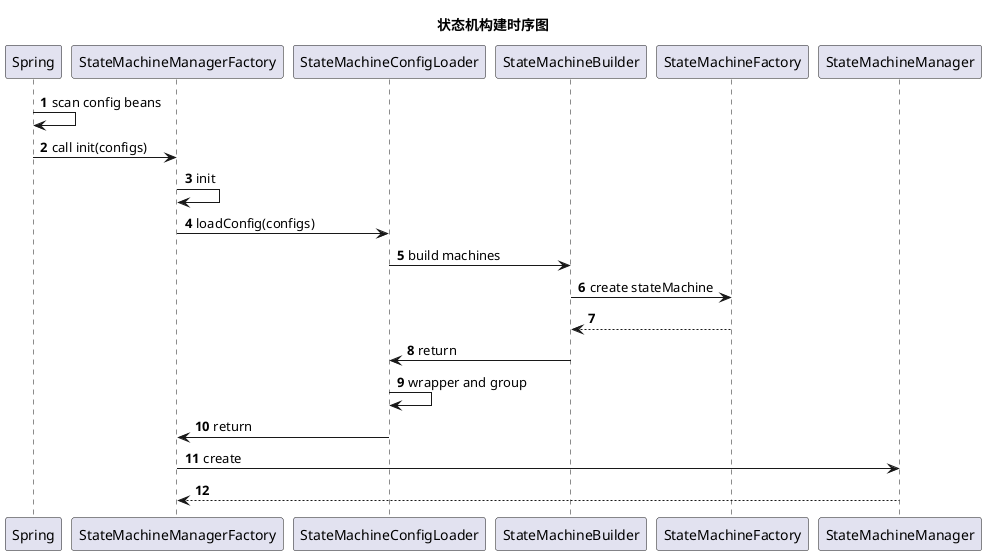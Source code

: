 @startuml
@startuml
title 状态机构建时序图
skinparam responseMessageBelowArrow true
participant Spring as spring
participant StateMachineManagerFactory as smmf
participant StateMachineConfigLoader as cl
participant StateMachineBuilder as builder
participant StateMachineFactory as smf
participant StateMachineManager as smm
autonumber
spring -> spring : scan config beans
spring -> smmf: call init(configs)
smmf->smmf:init
smmf -> cl: loadConfig(configs)
cl -> builder : build machines
builder -> smf: create stateMachine
return
builder -> cl:return
cl -> cl: wrapper and group
cl -> smmf:return
smmf -> smm:create
return

@enduml